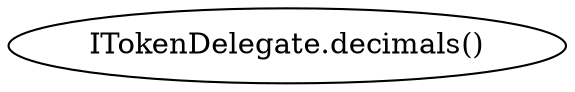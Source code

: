 digraph "" {
	graph [bb="0,0,232.81,36"];
	node [label="\N"];
	"ITokenDelegate.decimals()"	 [height=0.5,
		pos="116.4,18",
		width=3.2335];
}
digraph "" {
	graph [bb="0,0,232.81,36"];
	node [label="\N"];
	"ITokenDelegate.decimals()"	 [height=0.5,
		pos="116.4,18",
		width=3.2335];
}
digraph "" {
	graph [bb="0,0,232.81,36"];
	node [label="\N"];
	"ITokenDelegate.decimals()"	 [height=0.5,
		pos="116.4,18",
		width=3.2335];
}
digraph "" {
	graph [bb="0,0,232.81,36"];
	node [label="\N"];
	"ITokenDelegate.decimals()"	 [height=0.5,
		pos="116.4,18",
		width=3.2335];
}
digraph "" {
	graph [bb="0,0,232.81,36"];
	node [label="\N"];
	"ITokenDelegate.decimals()"	 [height=0.5,
		pos="116.4,18",
		width=3.2335];
}
